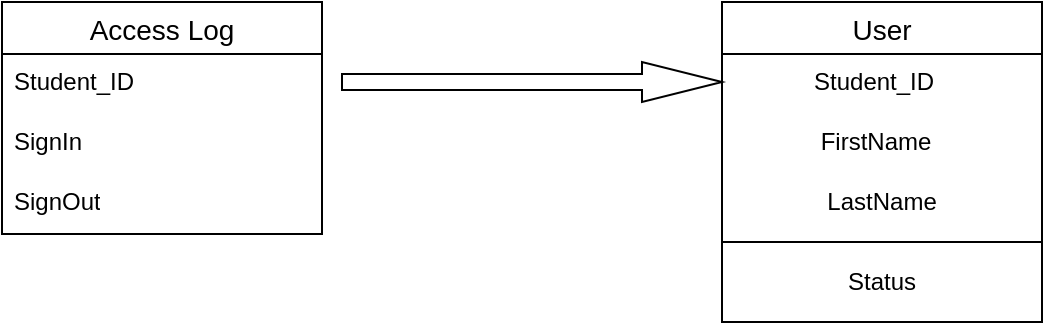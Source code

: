 <mxfile version="24.7.16">
  <diagram name="Page-1" id="bBRaxADhyoeGL9Og1cvm">
    <mxGraphModel dx="1242" dy="785" grid="1" gridSize="10" guides="1" tooltips="1" connect="1" arrows="1" fold="1" page="1" pageScale="1" pageWidth="850" pageHeight="1100" math="0" shadow="0">
      <root>
        <mxCell id="0" />
        <mxCell id="1" parent="0" />
        <mxCell id="PNyVPX_ZSp0AagIQTflb-15" value="Access Log" style="swimlane;fontStyle=0;childLayout=stackLayout;horizontal=1;startSize=26;horizontalStack=0;resizeParent=1;resizeParentMax=0;resizeLast=0;collapsible=1;marginBottom=0;align=center;fontSize=14;" vertex="1" parent="1">
          <mxGeometry x="50" y="80" width="160" height="116" as="geometry" />
        </mxCell>
        <mxCell id="PNyVPX_ZSp0AagIQTflb-16" value="Student_ID" style="text;strokeColor=none;fillColor=none;spacingLeft=4;spacingRight=4;overflow=hidden;rotatable=0;points=[[0,0.5],[1,0.5]];portConstraint=eastwest;fontSize=12;whiteSpace=wrap;html=1;" vertex="1" parent="PNyVPX_ZSp0AagIQTflb-15">
          <mxGeometry y="26" width="160" height="30" as="geometry" />
        </mxCell>
        <mxCell id="PNyVPX_ZSp0AagIQTflb-17" value="SignIn" style="text;strokeColor=none;fillColor=none;spacingLeft=4;spacingRight=4;overflow=hidden;rotatable=0;points=[[0,0.5],[1,0.5]];portConstraint=eastwest;fontSize=12;whiteSpace=wrap;html=1;" vertex="1" parent="PNyVPX_ZSp0AagIQTflb-15">
          <mxGeometry y="56" width="160" height="30" as="geometry" />
        </mxCell>
        <mxCell id="PNyVPX_ZSp0AagIQTflb-18" value="SignOut" style="text;strokeColor=none;fillColor=none;spacingLeft=4;spacingRight=4;overflow=hidden;rotatable=0;points=[[0,0.5],[1,0.5]];portConstraint=eastwest;fontSize=12;whiteSpace=wrap;html=1;" vertex="1" parent="PNyVPX_ZSp0AagIQTflb-15">
          <mxGeometry y="86" width="160" height="30" as="geometry" />
        </mxCell>
        <mxCell id="PNyVPX_ZSp0AagIQTflb-19" value="User" style="swimlane;fontStyle=0;childLayout=stackLayout;horizontal=1;startSize=26;horizontalStack=0;resizeParent=1;resizeParentMax=0;resizeLast=0;collapsible=1;marginBottom=0;align=center;fontSize=14;" vertex="1" parent="1">
          <mxGeometry x="410" y="80" width="160" height="120" as="geometry" />
        </mxCell>
        <mxCell id="PNyVPX_ZSp0AagIQTflb-20" value="&lt;span style=&quot;white-space: pre;&quot;&gt;&#x9;&lt;/span&gt;&amp;nbsp; &amp;nbsp; Student_ID" style="text;strokeColor=none;fillColor=none;spacingLeft=4;spacingRight=4;overflow=hidden;rotatable=0;points=[[0,0.5],[1,0.5]];portConstraint=eastwest;fontSize=12;whiteSpace=wrap;html=1;" vertex="1" parent="PNyVPX_ZSp0AagIQTflb-19">
          <mxGeometry y="26" width="160" height="30" as="geometry" />
        </mxCell>
        <mxCell id="PNyVPX_ZSp0AagIQTflb-21" value="&lt;span style=&quot;white-space: pre;&quot;&gt;&#x9;&amp;nbsp;&lt;/span&gt;&amp;nbsp; &amp;nbsp; FirstName" style="text;strokeColor=none;fillColor=none;spacingLeft=4;spacingRight=4;overflow=hidden;rotatable=0;points=[[0,0.5],[1,0.5]];portConstraint=eastwest;fontSize=12;whiteSpace=wrap;html=1;" vertex="1" parent="PNyVPX_ZSp0AagIQTflb-19">
          <mxGeometry y="56" width="160" height="30" as="geometry" />
        </mxCell>
        <mxCell id="PNyVPX_ZSp0AagIQTflb-22" value="&lt;span style=&quot;white-space: pre;&quot;&gt;&#x9;&lt;/span&gt;&amp;nbsp; &amp;nbsp; &amp;nbsp; LastName" style="text;strokeColor=none;fillColor=none;spacingLeft=4;spacingRight=4;overflow=hidden;rotatable=0;points=[[0,0.5],[1,0.5]];portConstraint=eastwest;fontSize=12;whiteSpace=wrap;html=1;" vertex="1" parent="PNyVPX_ZSp0AagIQTflb-19">
          <mxGeometry y="86" width="160" height="34" as="geometry" />
        </mxCell>
        <mxCell id="PNyVPX_ZSp0AagIQTflb-23" value="Status" style="whiteSpace=wrap;html=1;align=center;" vertex="1" parent="1">
          <mxGeometry x="410" y="200" width="160" height="40" as="geometry" />
        </mxCell>
        <mxCell id="PNyVPX_ZSp0AagIQTflb-25" value="" style="html=1;shadow=0;dashed=0;align=center;verticalAlign=middle;shape=mxgraph.arrows2.arrow;dy=0.6;dx=40;notch=0;" vertex="1" parent="1">
          <mxGeometry x="220" y="110" width="190" height="20" as="geometry" />
        </mxCell>
      </root>
    </mxGraphModel>
  </diagram>
</mxfile>
